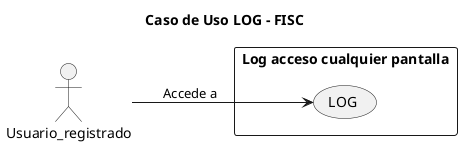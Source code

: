 @startuml
title Caso de Uso LOG - FISC

left to right direction

actor Usuario_registrado as user


rectangle "Log acceso cualquier pantalla" {
    usecase "LOG" as log

}

user --> log: "Accede a"
@enduml